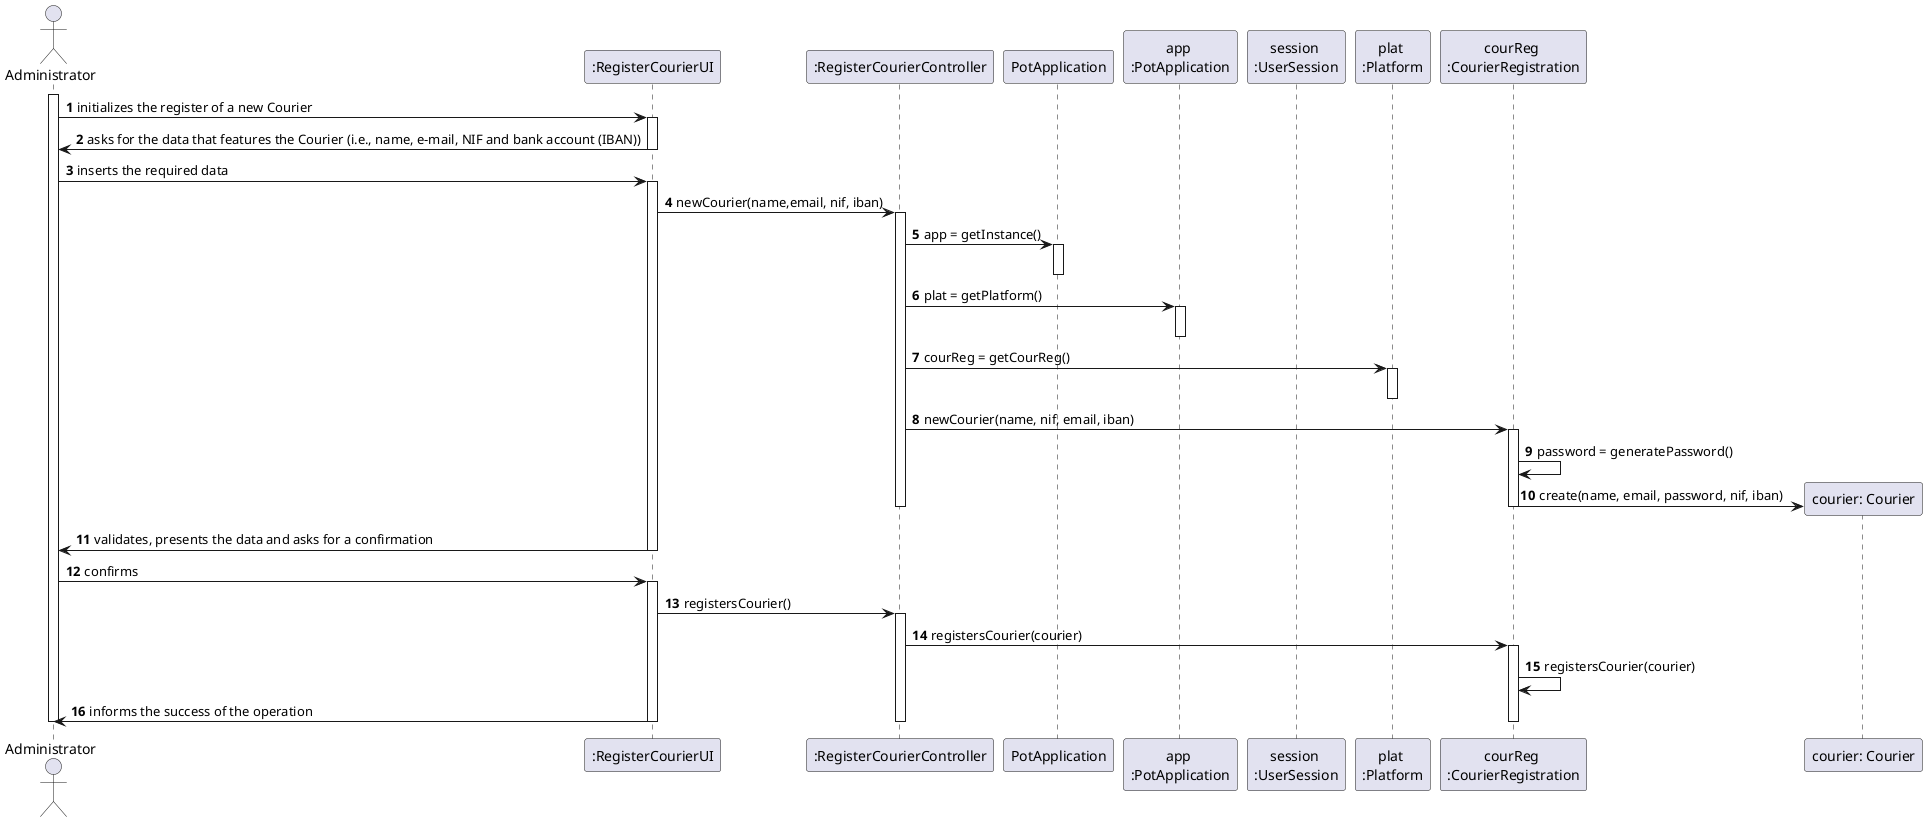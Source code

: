 @startuml
autonumber
actor "Administrator" as ADMIN

participant ":RegisterCourierUI" as UI
participant ":RegisterCourierController" as CTRL
participant "PotApplication" as PA
participant "app \n:PotApplication" as APA
participant "session \n:UserSession" as US
participant "plat \n:Platform" as PLAT
participant "courReg \n:CourierRegistration" as RF
participant "courier: Courier" as CR



activate ADMIN

ADMIN -> UI : initializes the register of a new Courier
activate UI
UI -> ADMIN : asks for the data that features the Courier (i.e., name, e-mail, NIF and bank account (IBAN))
deactivate UI

ADMIN -> UI : inserts the required data
activate UI
UI -> CTRL : newCourier(name,email, nif, iban)
activate CTRL
CTRL -> PA : app = getInstance()
activate PA
deactivate PA
CTRL -> APA : plat = getPlatform()
activate APA
deactivate APA
CTRL -> PLAT : courReg = getCourReg()
activate PLAT
deactivate PLAT
CTRL -> RF : newCourier(name, nif, email, iban)
activate RF
RF -> RF : password = generatePassword()
RF -> CR ** : create(name, email, password, nif, iban)
deactivate RF
deactivate CTRL


UI -> ADMIN : validates, presents the data and asks for a confirmation
deactivate UI

ADMIN -> UI : confirms
activate UI
UI -> CTRL : registersCourier()
activate CTRL
CTRL -> RF : registersCourier(courier)
activate RF
RF -> RF : registersCourier(courier)
UI -> ADMIN : informs the success of the operation
deactivate RF
deactivate CTRL
deactivate UI

deactivate ADMIN

@enduml
